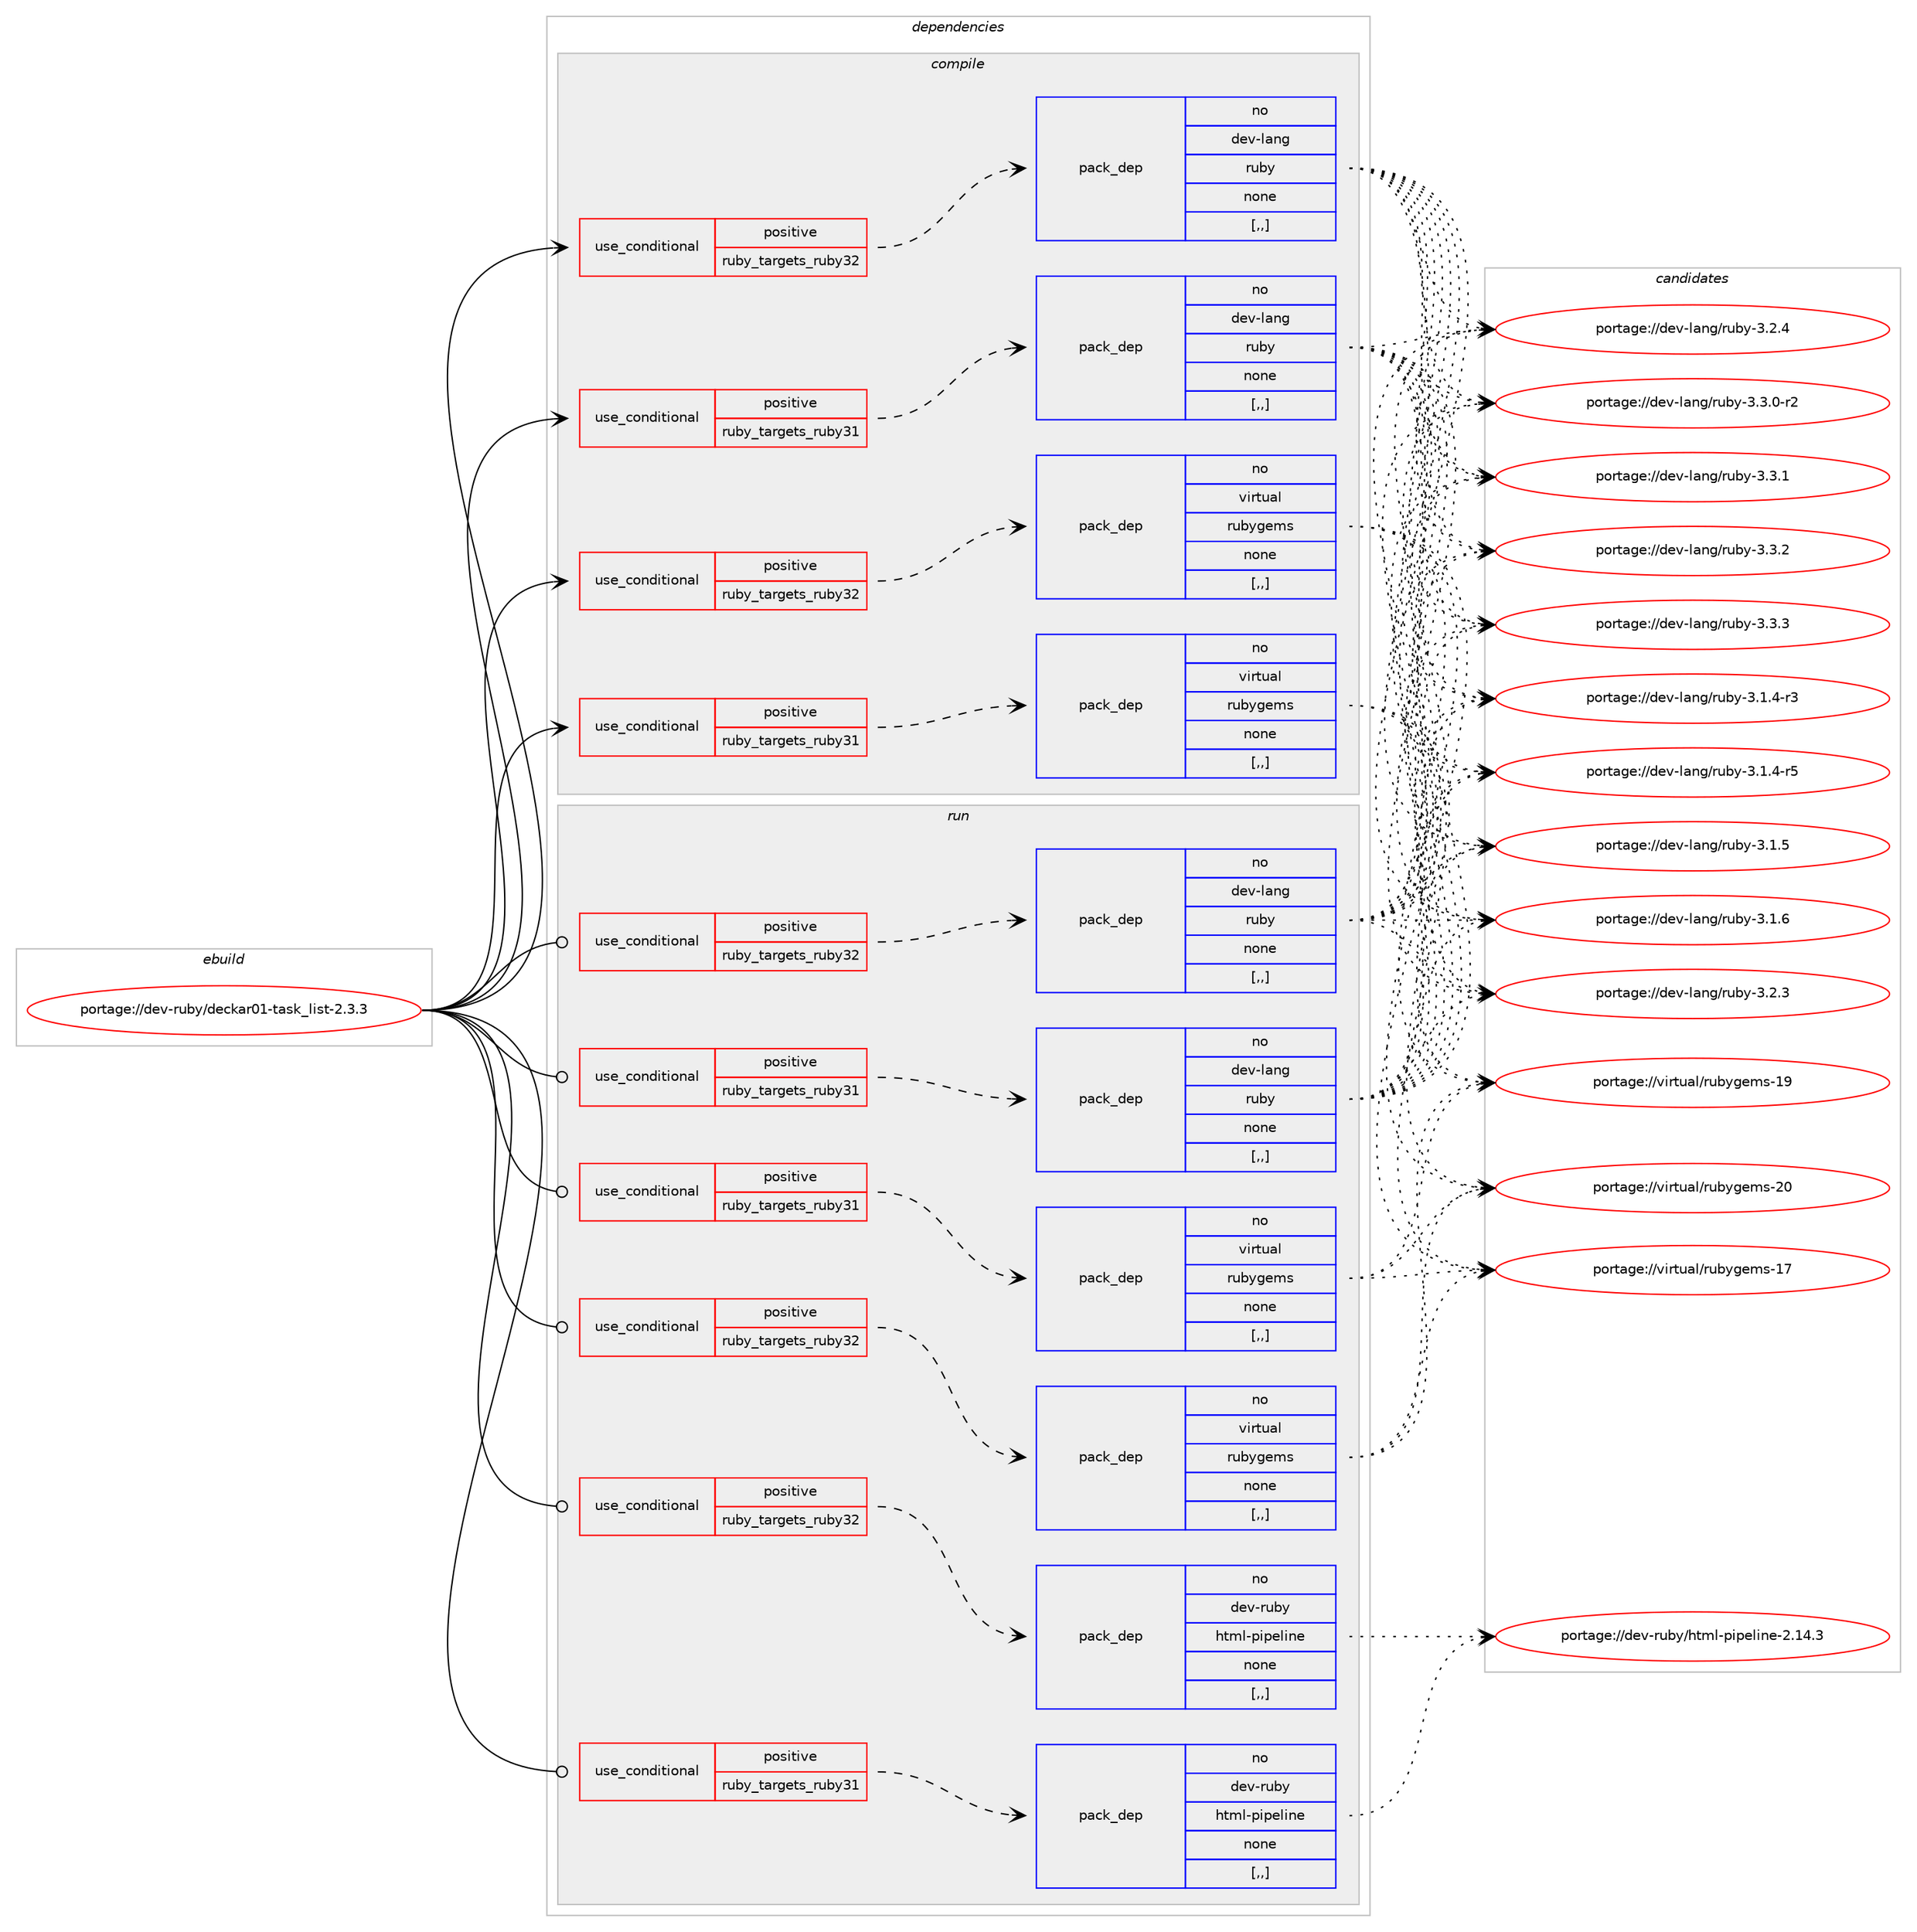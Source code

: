 digraph prolog {

# *************
# Graph options
# *************

newrank=true;
concentrate=true;
compound=true;
graph [rankdir=LR,fontname=Helvetica,fontsize=10,ranksep=1.5];#, ranksep=2.5, nodesep=0.2];
edge  [arrowhead=vee];
node  [fontname=Helvetica,fontsize=10];

# **********
# The ebuild
# **********

subgraph cluster_leftcol {
color=gray;
rank=same;
label=<<i>ebuild</i>>;
id [label="portage://dev-ruby/deckar01-task_list-2.3.3", color=red, width=4, href="../dev-ruby/deckar01-task_list-2.3.3.svg"];
}

# ****************
# The dependencies
# ****************

subgraph cluster_midcol {
color=gray;
label=<<i>dependencies</i>>;
subgraph cluster_compile {
fillcolor="#eeeeee";
style=filled;
label=<<i>compile</i>>;
subgraph cond45325 {
dependency177341 [label=<<TABLE BORDER="0" CELLBORDER="1" CELLSPACING="0" CELLPADDING="4"><TR><TD ROWSPAN="3" CELLPADDING="10">use_conditional</TD></TR><TR><TD>positive</TD></TR><TR><TD>ruby_targets_ruby31</TD></TR></TABLE>>, shape=none, color=red];
subgraph pack130751 {
dependency177342 [label=<<TABLE BORDER="0" CELLBORDER="1" CELLSPACING="0" CELLPADDING="4" WIDTH="220"><TR><TD ROWSPAN="6" CELLPADDING="30">pack_dep</TD></TR><TR><TD WIDTH="110">no</TD></TR><TR><TD>dev-lang</TD></TR><TR><TD>ruby</TD></TR><TR><TD>none</TD></TR><TR><TD>[,,]</TD></TR></TABLE>>, shape=none, color=blue];
}
dependency177341:e -> dependency177342:w [weight=20,style="dashed",arrowhead="vee"];
}
id:e -> dependency177341:w [weight=20,style="solid",arrowhead="vee"];
subgraph cond45326 {
dependency177343 [label=<<TABLE BORDER="0" CELLBORDER="1" CELLSPACING="0" CELLPADDING="4"><TR><TD ROWSPAN="3" CELLPADDING="10">use_conditional</TD></TR><TR><TD>positive</TD></TR><TR><TD>ruby_targets_ruby31</TD></TR></TABLE>>, shape=none, color=red];
subgraph pack130752 {
dependency177344 [label=<<TABLE BORDER="0" CELLBORDER="1" CELLSPACING="0" CELLPADDING="4" WIDTH="220"><TR><TD ROWSPAN="6" CELLPADDING="30">pack_dep</TD></TR><TR><TD WIDTH="110">no</TD></TR><TR><TD>virtual</TD></TR><TR><TD>rubygems</TD></TR><TR><TD>none</TD></TR><TR><TD>[,,]</TD></TR></TABLE>>, shape=none, color=blue];
}
dependency177343:e -> dependency177344:w [weight=20,style="dashed",arrowhead="vee"];
}
id:e -> dependency177343:w [weight=20,style="solid",arrowhead="vee"];
subgraph cond45327 {
dependency177345 [label=<<TABLE BORDER="0" CELLBORDER="1" CELLSPACING="0" CELLPADDING="4"><TR><TD ROWSPAN="3" CELLPADDING="10">use_conditional</TD></TR><TR><TD>positive</TD></TR><TR><TD>ruby_targets_ruby32</TD></TR></TABLE>>, shape=none, color=red];
subgraph pack130753 {
dependency177346 [label=<<TABLE BORDER="0" CELLBORDER="1" CELLSPACING="0" CELLPADDING="4" WIDTH="220"><TR><TD ROWSPAN="6" CELLPADDING="30">pack_dep</TD></TR><TR><TD WIDTH="110">no</TD></TR><TR><TD>dev-lang</TD></TR><TR><TD>ruby</TD></TR><TR><TD>none</TD></TR><TR><TD>[,,]</TD></TR></TABLE>>, shape=none, color=blue];
}
dependency177345:e -> dependency177346:w [weight=20,style="dashed",arrowhead="vee"];
}
id:e -> dependency177345:w [weight=20,style="solid",arrowhead="vee"];
subgraph cond45328 {
dependency177347 [label=<<TABLE BORDER="0" CELLBORDER="1" CELLSPACING="0" CELLPADDING="4"><TR><TD ROWSPAN="3" CELLPADDING="10">use_conditional</TD></TR><TR><TD>positive</TD></TR><TR><TD>ruby_targets_ruby32</TD></TR></TABLE>>, shape=none, color=red];
subgraph pack130754 {
dependency177348 [label=<<TABLE BORDER="0" CELLBORDER="1" CELLSPACING="0" CELLPADDING="4" WIDTH="220"><TR><TD ROWSPAN="6" CELLPADDING="30">pack_dep</TD></TR><TR><TD WIDTH="110">no</TD></TR><TR><TD>virtual</TD></TR><TR><TD>rubygems</TD></TR><TR><TD>none</TD></TR><TR><TD>[,,]</TD></TR></TABLE>>, shape=none, color=blue];
}
dependency177347:e -> dependency177348:w [weight=20,style="dashed",arrowhead="vee"];
}
id:e -> dependency177347:w [weight=20,style="solid",arrowhead="vee"];
}
subgraph cluster_compileandrun {
fillcolor="#eeeeee";
style=filled;
label=<<i>compile and run</i>>;
}
subgraph cluster_run {
fillcolor="#eeeeee";
style=filled;
label=<<i>run</i>>;
subgraph cond45329 {
dependency177349 [label=<<TABLE BORDER="0" CELLBORDER="1" CELLSPACING="0" CELLPADDING="4"><TR><TD ROWSPAN="3" CELLPADDING="10">use_conditional</TD></TR><TR><TD>positive</TD></TR><TR><TD>ruby_targets_ruby31</TD></TR></TABLE>>, shape=none, color=red];
subgraph pack130755 {
dependency177350 [label=<<TABLE BORDER="0" CELLBORDER="1" CELLSPACING="0" CELLPADDING="4" WIDTH="220"><TR><TD ROWSPAN="6" CELLPADDING="30">pack_dep</TD></TR><TR><TD WIDTH="110">no</TD></TR><TR><TD>dev-lang</TD></TR><TR><TD>ruby</TD></TR><TR><TD>none</TD></TR><TR><TD>[,,]</TD></TR></TABLE>>, shape=none, color=blue];
}
dependency177349:e -> dependency177350:w [weight=20,style="dashed",arrowhead="vee"];
}
id:e -> dependency177349:w [weight=20,style="solid",arrowhead="odot"];
subgraph cond45330 {
dependency177351 [label=<<TABLE BORDER="0" CELLBORDER="1" CELLSPACING="0" CELLPADDING="4"><TR><TD ROWSPAN="3" CELLPADDING="10">use_conditional</TD></TR><TR><TD>positive</TD></TR><TR><TD>ruby_targets_ruby31</TD></TR></TABLE>>, shape=none, color=red];
subgraph pack130756 {
dependency177352 [label=<<TABLE BORDER="0" CELLBORDER="1" CELLSPACING="0" CELLPADDING="4" WIDTH="220"><TR><TD ROWSPAN="6" CELLPADDING="30">pack_dep</TD></TR><TR><TD WIDTH="110">no</TD></TR><TR><TD>dev-ruby</TD></TR><TR><TD>html-pipeline</TD></TR><TR><TD>none</TD></TR><TR><TD>[,,]</TD></TR></TABLE>>, shape=none, color=blue];
}
dependency177351:e -> dependency177352:w [weight=20,style="dashed",arrowhead="vee"];
}
id:e -> dependency177351:w [weight=20,style="solid",arrowhead="odot"];
subgraph cond45331 {
dependency177353 [label=<<TABLE BORDER="0" CELLBORDER="1" CELLSPACING="0" CELLPADDING="4"><TR><TD ROWSPAN="3" CELLPADDING="10">use_conditional</TD></TR><TR><TD>positive</TD></TR><TR><TD>ruby_targets_ruby31</TD></TR></TABLE>>, shape=none, color=red];
subgraph pack130757 {
dependency177354 [label=<<TABLE BORDER="0" CELLBORDER="1" CELLSPACING="0" CELLPADDING="4" WIDTH="220"><TR><TD ROWSPAN="6" CELLPADDING="30">pack_dep</TD></TR><TR><TD WIDTH="110">no</TD></TR><TR><TD>virtual</TD></TR><TR><TD>rubygems</TD></TR><TR><TD>none</TD></TR><TR><TD>[,,]</TD></TR></TABLE>>, shape=none, color=blue];
}
dependency177353:e -> dependency177354:w [weight=20,style="dashed",arrowhead="vee"];
}
id:e -> dependency177353:w [weight=20,style="solid",arrowhead="odot"];
subgraph cond45332 {
dependency177355 [label=<<TABLE BORDER="0" CELLBORDER="1" CELLSPACING="0" CELLPADDING="4"><TR><TD ROWSPAN="3" CELLPADDING="10">use_conditional</TD></TR><TR><TD>positive</TD></TR><TR><TD>ruby_targets_ruby32</TD></TR></TABLE>>, shape=none, color=red];
subgraph pack130758 {
dependency177356 [label=<<TABLE BORDER="0" CELLBORDER="1" CELLSPACING="0" CELLPADDING="4" WIDTH="220"><TR><TD ROWSPAN="6" CELLPADDING="30">pack_dep</TD></TR><TR><TD WIDTH="110">no</TD></TR><TR><TD>dev-lang</TD></TR><TR><TD>ruby</TD></TR><TR><TD>none</TD></TR><TR><TD>[,,]</TD></TR></TABLE>>, shape=none, color=blue];
}
dependency177355:e -> dependency177356:w [weight=20,style="dashed",arrowhead="vee"];
}
id:e -> dependency177355:w [weight=20,style="solid",arrowhead="odot"];
subgraph cond45333 {
dependency177357 [label=<<TABLE BORDER="0" CELLBORDER="1" CELLSPACING="0" CELLPADDING="4"><TR><TD ROWSPAN="3" CELLPADDING="10">use_conditional</TD></TR><TR><TD>positive</TD></TR><TR><TD>ruby_targets_ruby32</TD></TR></TABLE>>, shape=none, color=red];
subgraph pack130759 {
dependency177358 [label=<<TABLE BORDER="0" CELLBORDER="1" CELLSPACING="0" CELLPADDING="4" WIDTH="220"><TR><TD ROWSPAN="6" CELLPADDING="30">pack_dep</TD></TR><TR><TD WIDTH="110">no</TD></TR><TR><TD>dev-ruby</TD></TR><TR><TD>html-pipeline</TD></TR><TR><TD>none</TD></TR><TR><TD>[,,]</TD></TR></TABLE>>, shape=none, color=blue];
}
dependency177357:e -> dependency177358:w [weight=20,style="dashed",arrowhead="vee"];
}
id:e -> dependency177357:w [weight=20,style="solid",arrowhead="odot"];
subgraph cond45334 {
dependency177359 [label=<<TABLE BORDER="0" CELLBORDER="1" CELLSPACING="0" CELLPADDING="4"><TR><TD ROWSPAN="3" CELLPADDING="10">use_conditional</TD></TR><TR><TD>positive</TD></TR><TR><TD>ruby_targets_ruby32</TD></TR></TABLE>>, shape=none, color=red];
subgraph pack130760 {
dependency177360 [label=<<TABLE BORDER="0" CELLBORDER="1" CELLSPACING="0" CELLPADDING="4" WIDTH="220"><TR><TD ROWSPAN="6" CELLPADDING="30">pack_dep</TD></TR><TR><TD WIDTH="110">no</TD></TR><TR><TD>virtual</TD></TR><TR><TD>rubygems</TD></TR><TR><TD>none</TD></TR><TR><TD>[,,]</TD></TR></TABLE>>, shape=none, color=blue];
}
dependency177359:e -> dependency177360:w [weight=20,style="dashed",arrowhead="vee"];
}
id:e -> dependency177359:w [weight=20,style="solid",arrowhead="odot"];
}
}

# **************
# The candidates
# **************

subgraph cluster_choices {
rank=same;
color=gray;
label=<<i>candidates</i>>;

subgraph choice130751 {
color=black;
nodesep=1;
choice100101118451089711010347114117981214551464946524511451 [label="portage://dev-lang/ruby-3.1.4-r3", color=red, width=4,href="../dev-lang/ruby-3.1.4-r3.svg"];
choice100101118451089711010347114117981214551464946524511453 [label="portage://dev-lang/ruby-3.1.4-r5", color=red, width=4,href="../dev-lang/ruby-3.1.4-r5.svg"];
choice10010111845108971101034711411798121455146494653 [label="portage://dev-lang/ruby-3.1.5", color=red, width=4,href="../dev-lang/ruby-3.1.5.svg"];
choice10010111845108971101034711411798121455146494654 [label="portage://dev-lang/ruby-3.1.6", color=red, width=4,href="../dev-lang/ruby-3.1.6.svg"];
choice10010111845108971101034711411798121455146504651 [label="portage://dev-lang/ruby-3.2.3", color=red, width=4,href="../dev-lang/ruby-3.2.3.svg"];
choice10010111845108971101034711411798121455146504652 [label="portage://dev-lang/ruby-3.2.4", color=red, width=4,href="../dev-lang/ruby-3.2.4.svg"];
choice100101118451089711010347114117981214551465146484511450 [label="portage://dev-lang/ruby-3.3.0-r2", color=red, width=4,href="../dev-lang/ruby-3.3.0-r2.svg"];
choice10010111845108971101034711411798121455146514649 [label="portage://dev-lang/ruby-3.3.1", color=red, width=4,href="../dev-lang/ruby-3.3.1.svg"];
choice10010111845108971101034711411798121455146514650 [label="portage://dev-lang/ruby-3.3.2", color=red, width=4,href="../dev-lang/ruby-3.3.2.svg"];
choice10010111845108971101034711411798121455146514651 [label="portage://dev-lang/ruby-3.3.3", color=red, width=4,href="../dev-lang/ruby-3.3.3.svg"];
dependency177342:e -> choice100101118451089711010347114117981214551464946524511451:w [style=dotted,weight="100"];
dependency177342:e -> choice100101118451089711010347114117981214551464946524511453:w [style=dotted,weight="100"];
dependency177342:e -> choice10010111845108971101034711411798121455146494653:w [style=dotted,weight="100"];
dependency177342:e -> choice10010111845108971101034711411798121455146494654:w [style=dotted,weight="100"];
dependency177342:e -> choice10010111845108971101034711411798121455146504651:w [style=dotted,weight="100"];
dependency177342:e -> choice10010111845108971101034711411798121455146504652:w [style=dotted,weight="100"];
dependency177342:e -> choice100101118451089711010347114117981214551465146484511450:w [style=dotted,weight="100"];
dependency177342:e -> choice10010111845108971101034711411798121455146514649:w [style=dotted,weight="100"];
dependency177342:e -> choice10010111845108971101034711411798121455146514650:w [style=dotted,weight="100"];
dependency177342:e -> choice10010111845108971101034711411798121455146514651:w [style=dotted,weight="100"];
}
subgraph choice130752 {
color=black;
nodesep=1;
choice118105114116117971084711411798121103101109115454955 [label="portage://virtual/rubygems-17", color=red, width=4,href="../virtual/rubygems-17.svg"];
choice118105114116117971084711411798121103101109115454957 [label="portage://virtual/rubygems-19", color=red, width=4,href="../virtual/rubygems-19.svg"];
choice118105114116117971084711411798121103101109115455048 [label="portage://virtual/rubygems-20", color=red, width=4,href="../virtual/rubygems-20.svg"];
dependency177344:e -> choice118105114116117971084711411798121103101109115454955:w [style=dotted,weight="100"];
dependency177344:e -> choice118105114116117971084711411798121103101109115454957:w [style=dotted,weight="100"];
dependency177344:e -> choice118105114116117971084711411798121103101109115455048:w [style=dotted,weight="100"];
}
subgraph choice130753 {
color=black;
nodesep=1;
choice100101118451089711010347114117981214551464946524511451 [label="portage://dev-lang/ruby-3.1.4-r3", color=red, width=4,href="../dev-lang/ruby-3.1.4-r3.svg"];
choice100101118451089711010347114117981214551464946524511453 [label="portage://dev-lang/ruby-3.1.4-r5", color=red, width=4,href="../dev-lang/ruby-3.1.4-r5.svg"];
choice10010111845108971101034711411798121455146494653 [label="portage://dev-lang/ruby-3.1.5", color=red, width=4,href="../dev-lang/ruby-3.1.5.svg"];
choice10010111845108971101034711411798121455146494654 [label="portage://dev-lang/ruby-3.1.6", color=red, width=4,href="../dev-lang/ruby-3.1.6.svg"];
choice10010111845108971101034711411798121455146504651 [label="portage://dev-lang/ruby-3.2.3", color=red, width=4,href="../dev-lang/ruby-3.2.3.svg"];
choice10010111845108971101034711411798121455146504652 [label="portage://dev-lang/ruby-3.2.4", color=red, width=4,href="../dev-lang/ruby-3.2.4.svg"];
choice100101118451089711010347114117981214551465146484511450 [label="portage://dev-lang/ruby-3.3.0-r2", color=red, width=4,href="../dev-lang/ruby-3.3.0-r2.svg"];
choice10010111845108971101034711411798121455146514649 [label="portage://dev-lang/ruby-3.3.1", color=red, width=4,href="../dev-lang/ruby-3.3.1.svg"];
choice10010111845108971101034711411798121455146514650 [label="portage://dev-lang/ruby-3.3.2", color=red, width=4,href="../dev-lang/ruby-3.3.2.svg"];
choice10010111845108971101034711411798121455146514651 [label="portage://dev-lang/ruby-3.3.3", color=red, width=4,href="../dev-lang/ruby-3.3.3.svg"];
dependency177346:e -> choice100101118451089711010347114117981214551464946524511451:w [style=dotted,weight="100"];
dependency177346:e -> choice100101118451089711010347114117981214551464946524511453:w [style=dotted,weight="100"];
dependency177346:e -> choice10010111845108971101034711411798121455146494653:w [style=dotted,weight="100"];
dependency177346:e -> choice10010111845108971101034711411798121455146494654:w [style=dotted,weight="100"];
dependency177346:e -> choice10010111845108971101034711411798121455146504651:w [style=dotted,weight="100"];
dependency177346:e -> choice10010111845108971101034711411798121455146504652:w [style=dotted,weight="100"];
dependency177346:e -> choice100101118451089711010347114117981214551465146484511450:w [style=dotted,weight="100"];
dependency177346:e -> choice10010111845108971101034711411798121455146514649:w [style=dotted,weight="100"];
dependency177346:e -> choice10010111845108971101034711411798121455146514650:w [style=dotted,weight="100"];
dependency177346:e -> choice10010111845108971101034711411798121455146514651:w [style=dotted,weight="100"];
}
subgraph choice130754 {
color=black;
nodesep=1;
choice118105114116117971084711411798121103101109115454955 [label="portage://virtual/rubygems-17", color=red, width=4,href="../virtual/rubygems-17.svg"];
choice118105114116117971084711411798121103101109115454957 [label="portage://virtual/rubygems-19", color=red, width=4,href="../virtual/rubygems-19.svg"];
choice118105114116117971084711411798121103101109115455048 [label="portage://virtual/rubygems-20", color=red, width=4,href="../virtual/rubygems-20.svg"];
dependency177348:e -> choice118105114116117971084711411798121103101109115454955:w [style=dotted,weight="100"];
dependency177348:e -> choice118105114116117971084711411798121103101109115454957:w [style=dotted,weight="100"];
dependency177348:e -> choice118105114116117971084711411798121103101109115455048:w [style=dotted,weight="100"];
}
subgraph choice130755 {
color=black;
nodesep=1;
choice100101118451089711010347114117981214551464946524511451 [label="portage://dev-lang/ruby-3.1.4-r3", color=red, width=4,href="../dev-lang/ruby-3.1.4-r3.svg"];
choice100101118451089711010347114117981214551464946524511453 [label="portage://dev-lang/ruby-3.1.4-r5", color=red, width=4,href="../dev-lang/ruby-3.1.4-r5.svg"];
choice10010111845108971101034711411798121455146494653 [label="portage://dev-lang/ruby-3.1.5", color=red, width=4,href="../dev-lang/ruby-3.1.5.svg"];
choice10010111845108971101034711411798121455146494654 [label="portage://dev-lang/ruby-3.1.6", color=red, width=4,href="../dev-lang/ruby-3.1.6.svg"];
choice10010111845108971101034711411798121455146504651 [label="portage://dev-lang/ruby-3.2.3", color=red, width=4,href="../dev-lang/ruby-3.2.3.svg"];
choice10010111845108971101034711411798121455146504652 [label="portage://dev-lang/ruby-3.2.4", color=red, width=4,href="../dev-lang/ruby-3.2.4.svg"];
choice100101118451089711010347114117981214551465146484511450 [label="portage://dev-lang/ruby-3.3.0-r2", color=red, width=4,href="../dev-lang/ruby-3.3.0-r2.svg"];
choice10010111845108971101034711411798121455146514649 [label="portage://dev-lang/ruby-3.3.1", color=red, width=4,href="../dev-lang/ruby-3.3.1.svg"];
choice10010111845108971101034711411798121455146514650 [label="portage://dev-lang/ruby-3.3.2", color=red, width=4,href="../dev-lang/ruby-3.3.2.svg"];
choice10010111845108971101034711411798121455146514651 [label="portage://dev-lang/ruby-3.3.3", color=red, width=4,href="../dev-lang/ruby-3.3.3.svg"];
dependency177350:e -> choice100101118451089711010347114117981214551464946524511451:w [style=dotted,weight="100"];
dependency177350:e -> choice100101118451089711010347114117981214551464946524511453:w [style=dotted,weight="100"];
dependency177350:e -> choice10010111845108971101034711411798121455146494653:w [style=dotted,weight="100"];
dependency177350:e -> choice10010111845108971101034711411798121455146494654:w [style=dotted,weight="100"];
dependency177350:e -> choice10010111845108971101034711411798121455146504651:w [style=dotted,weight="100"];
dependency177350:e -> choice10010111845108971101034711411798121455146504652:w [style=dotted,weight="100"];
dependency177350:e -> choice100101118451089711010347114117981214551465146484511450:w [style=dotted,weight="100"];
dependency177350:e -> choice10010111845108971101034711411798121455146514649:w [style=dotted,weight="100"];
dependency177350:e -> choice10010111845108971101034711411798121455146514650:w [style=dotted,weight="100"];
dependency177350:e -> choice10010111845108971101034711411798121455146514651:w [style=dotted,weight="100"];
}
subgraph choice130756 {
color=black;
nodesep=1;
choice1001011184511411798121471041161091084511210511210110810511010145504649524651 [label="portage://dev-ruby/html-pipeline-2.14.3", color=red, width=4,href="../dev-ruby/html-pipeline-2.14.3.svg"];
dependency177352:e -> choice1001011184511411798121471041161091084511210511210110810511010145504649524651:w [style=dotted,weight="100"];
}
subgraph choice130757 {
color=black;
nodesep=1;
choice118105114116117971084711411798121103101109115454955 [label="portage://virtual/rubygems-17", color=red, width=4,href="../virtual/rubygems-17.svg"];
choice118105114116117971084711411798121103101109115454957 [label="portage://virtual/rubygems-19", color=red, width=4,href="../virtual/rubygems-19.svg"];
choice118105114116117971084711411798121103101109115455048 [label="portage://virtual/rubygems-20", color=red, width=4,href="../virtual/rubygems-20.svg"];
dependency177354:e -> choice118105114116117971084711411798121103101109115454955:w [style=dotted,weight="100"];
dependency177354:e -> choice118105114116117971084711411798121103101109115454957:w [style=dotted,weight="100"];
dependency177354:e -> choice118105114116117971084711411798121103101109115455048:w [style=dotted,weight="100"];
}
subgraph choice130758 {
color=black;
nodesep=1;
choice100101118451089711010347114117981214551464946524511451 [label="portage://dev-lang/ruby-3.1.4-r3", color=red, width=4,href="../dev-lang/ruby-3.1.4-r3.svg"];
choice100101118451089711010347114117981214551464946524511453 [label="portage://dev-lang/ruby-3.1.4-r5", color=red, width=4,href="../dev-lang/ruby-3.1.4-r5.svg"];
choice10010111845108971101034711411798121455146494653 [label="portage://dev-lang/ruby-3.1.5", color=red, width=4,href="../dev-lang/ruby-3.1.5.svg"];
choice10010111845108971101034711411798121455146494654 [label="portage://dev-lang/ruby-3.1.6", color=red, width=4,href="../dev-lang/ruby-3.1.6.svg"];
choice10010111845108971101034711411798121455146504651 [label="portage://dev-lang/ruby-3.2.3", color=red, width=4,href="../dev-lang/ruby-3.2.3.svg"];
choice10010111845108971101034711411798121455146504652 [label="portage://dev-lang/ruby-3.2.4", color=red, width=4,href="../dev-lang/ruby-3.2.4.svg"];
choice100101118451089711010347114117981214551465146484511450 [label="portage://dev-lang/ruby-3.3.0-r2", color=red, width=4,href="../dev-lang/ruby-3.3.0-r2.svg"];
choice10010111845108971101034711411798121455146514649 [label="portage://dev-lang/ruby-3.3.1", color=red, width=4,href="../dev-lang/ruby-3.3.1.svg"];
choice10010111845108971101034711411798121455146514650 [label="portage://dev-lang/ruby-3.3.2", color=red, width=4,href="../dev-lang/ruby-3.3.2.svg"];
choice10010111845108971101034711411798121455146514651 [label="portage://dev-lang/ruby-3.3.3", color=red, width=4,href="../dev-lang/ruby-3.3.3.svg"];
dependency177356:e -> choice100101118451089711010347114117981214551464946524511451:w [style=dotted,weight="100"];
dependency177356:e -> choice100101118451089711010347114117981214551464946524511453:w [style=dotted,weight="100"];
dependency177356:e -> choice10010111845108971101034711411798121455146494653:w [style=dotted,weight="100"];
dependency177356:e -> choice10010111845108971101034711411798121455146494654:w [style=dotted,weight="100"];
dependency177356:e -> choice10010111845108971101034711411798121455146504651:w [style=dotted,weight="100"];
dependency177356:e -> choice10010111845108971101034711411798121455146504652:w [style=dotted,weight="100"];
dependency177356:e -> choice100101118451089711010347114117981214551465146484511450:w [style=dotted,weight="100"];
dependency177356:e -> choice10010111845108971101034711411798121455146514649:w [style=dotted,weight="100"];
dependency177356:e -> choice10010111845108971101034711411798121455146514650:w [style=dotted,weight="100"];
dependency177356:e -> choice10010111845108971101034711411798121455146514651:w [style=dotted,weight="100"];
}
subgraph choice130759 {
color=black;
nodesep=1;
choice1001011184511411798121471041161091084511210511210110810511010145504649524651 [label="portage://dev-ruby/html-pipeline-2.14.3", color=red, width=4,href="../dev-ruby/html-pipeline-2.14.3.svg"];
dependency177358:e -> choice1001011184511411798121471041161091084511210511210110810511010145504649524651:w [style=dotted,weight="100"];
}
subgraph choice130760 {
color=black;
nodesep=1;
choice118105114116117971084711411798121103101109115454955 [label="portage://virtual/rubygems-17", color=red, width=4,href="../virtual/rubygems-17.svg"];
choice118105114116117971084711411798121103101109115454957 [label="portage://virtual/rubygems-19", color=red, width=4,href="../virtual/rubygems-19.svg"];
choice118105114116117971084711411798121103101109115455048 [label="portage://virtual/rubygems-20", color=red, width=4,href="../virtual/rubygems-20.svg"];
dependency177360:e -> choice118105114116117971084711411798121103101109115454955:w [style=dotted,weight="100"];
dependency177360:e -> choice118105114116117971084711411798121103101109115454957:w [style=dotted,weight="100"];
dependency177360:e -> choice118105114116117971084711411798121103101109115455048:w [style=dotted,weight="100"];
}
}

}
